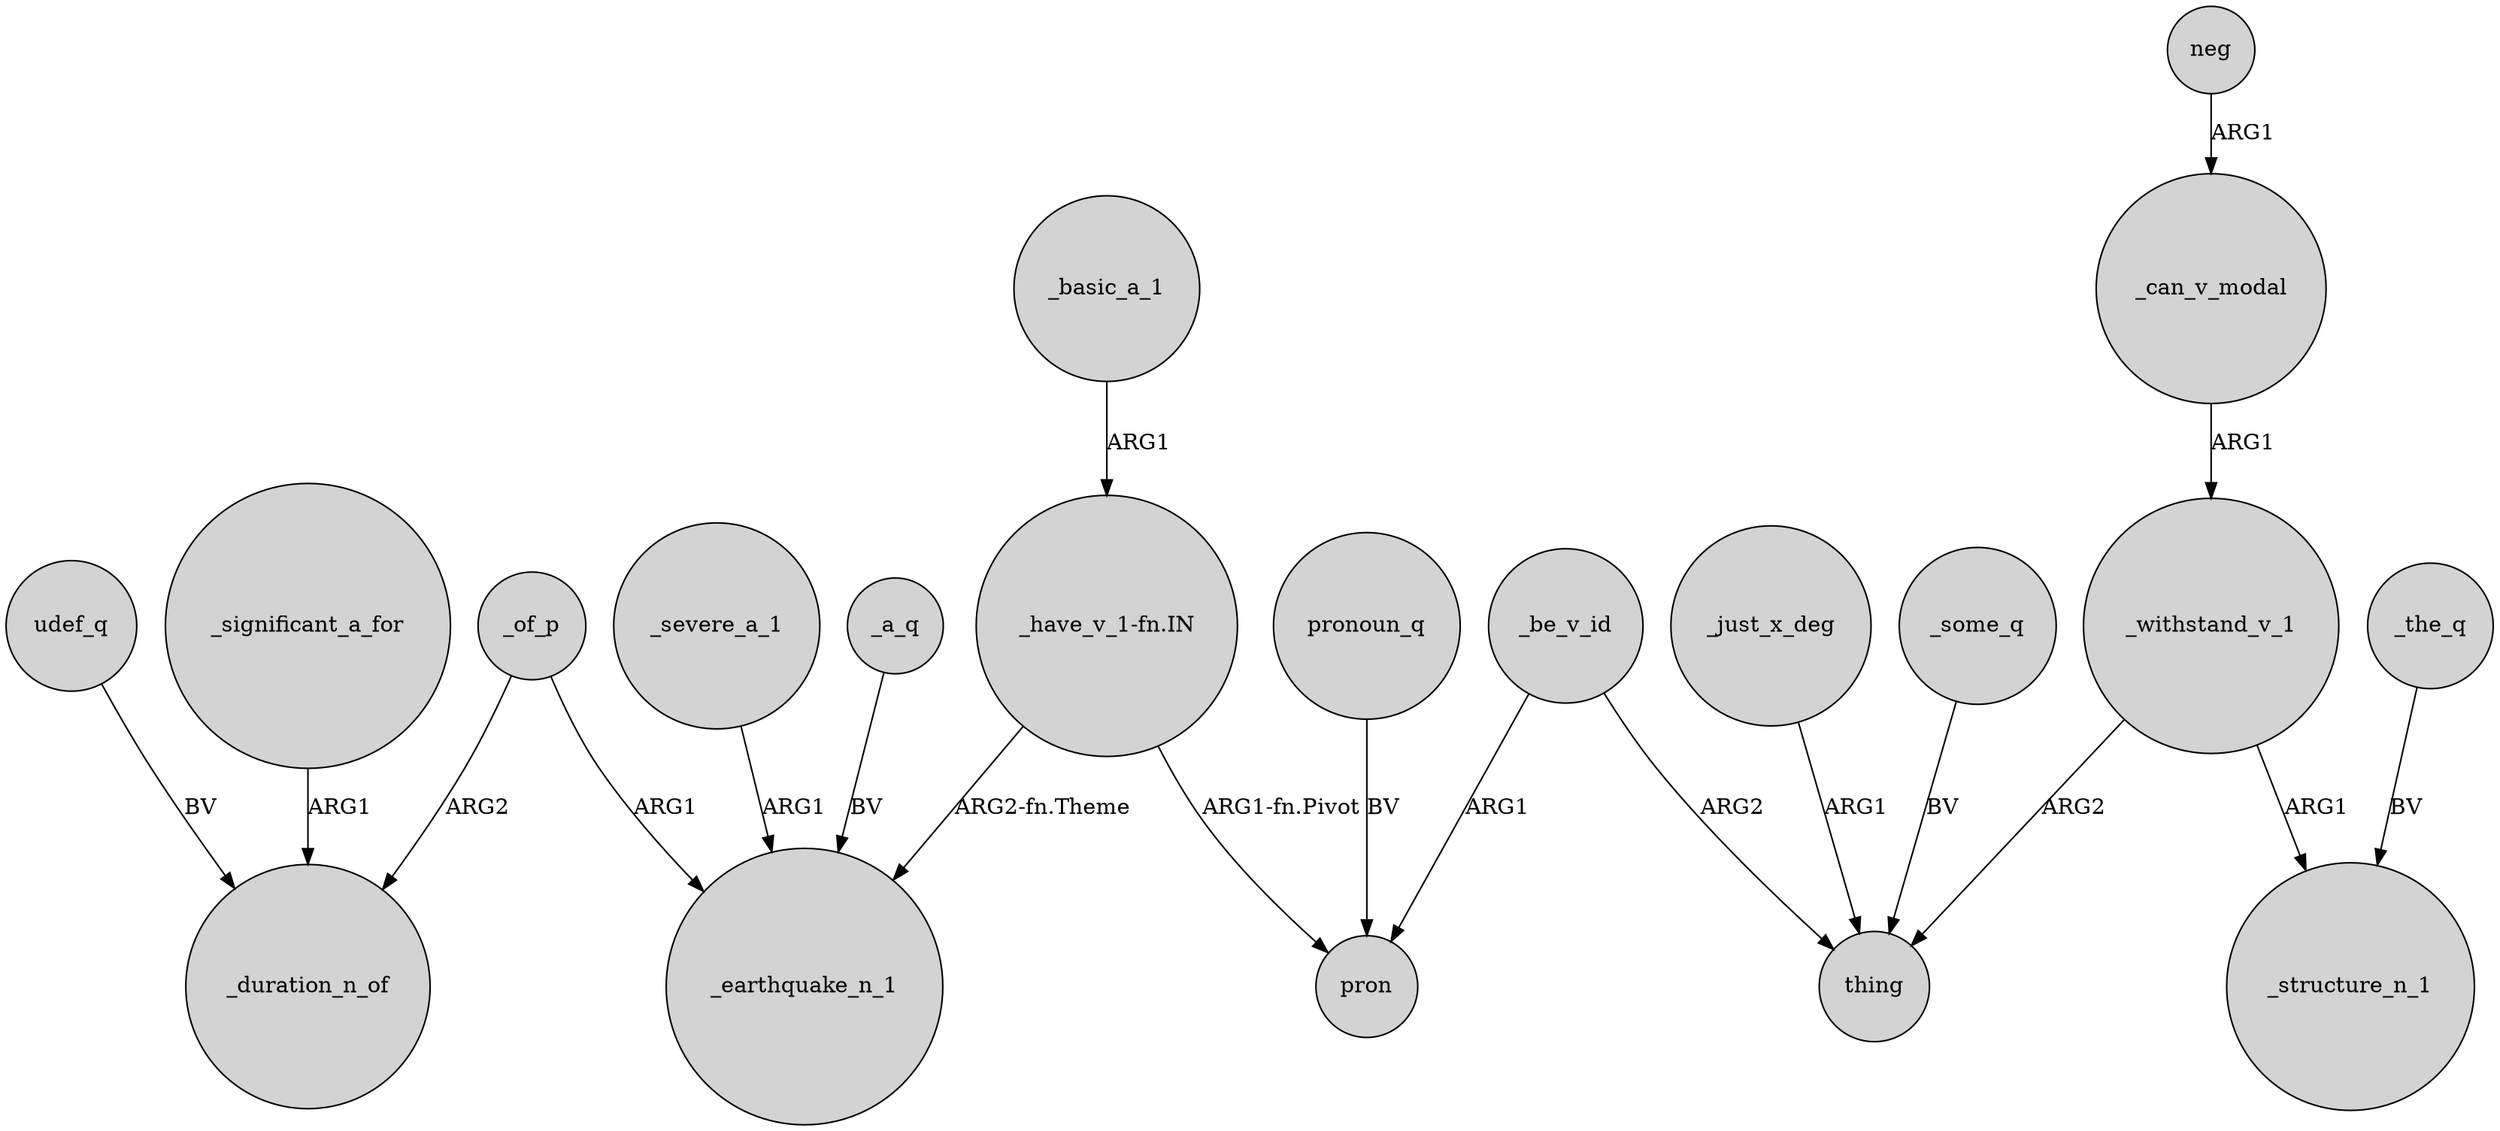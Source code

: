 digraph {
	node [shape=circle style=filled]
	_of_p -> _duration_n_of [label=ARG2]
	_some_q -> thing [label=BV]
	"_have_v_1-fn.IN" -> _earthquake_n_1 [label="ARG2-fn.Theme"]
	udef_q -> _duration_n_of [label=BV]
	_of_p -> _earthquake_n_1 [label=ARG1]
	"_have_v_1-fn.IN" -> pron [label="ARG1-fn.Pivot"]
	_be_v_id -> pron [label=ARG1]
	_the_q -> _structure_n_1 [label=BV]
	_withstand_v_1 -> thing [label=ARG2]
	_basic_a_1 -> "_have_v_1-fn.IN" [label=ARG1]
	pronoun_q -> pron [label=BV]
	_a_q -> _earthquake_n_1 [label=BV]
	_just_x_deg -> thing [label=ARG1]
	_can_v_modal -> _withstand_v_1 [label=ARG1]
	_withstand_v_1 -> _structure_n_1 [label=ARG1]
	_severe_a_1 -> _earthquake_n_1 [label=ARG1]
	_significant_a_for -> _duration_n_of [label=ARG1]
	_be_v_id -> thing [label=ARG2]
	neg -> _can_v_modal [label=ARG1]
}
